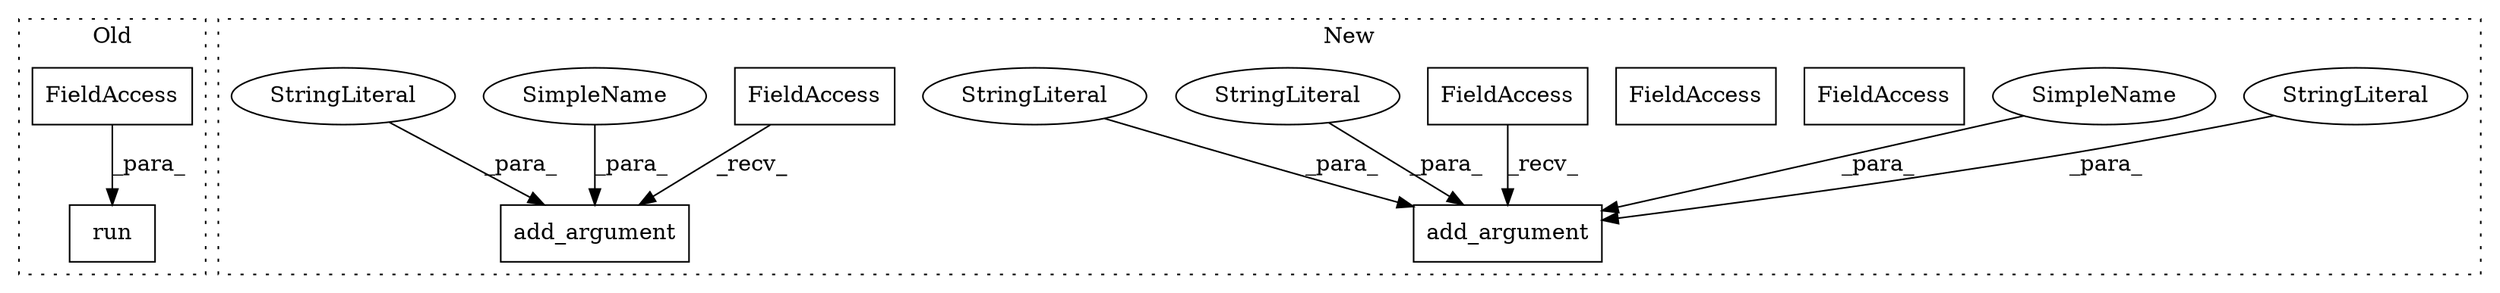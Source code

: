 digraph G {
subgraph cluster0 {
1 [label="run" a="32" s="4273,4307" l="4,1" shape="box"];
7 [label="FieldAccess" a="22" s="4294" l="4" shape="box"];
label = "Old";
style="dotted";
}
subgraph cluster1 {
2 [label="add_argument" a="32" s="5350,5539" l="13,1" shape="box"];
3 [label="StringLiteral" a="45" s="5396" l="143" shape="ellipse"];
4 [label="StringLiteral" a="45" s="5387" l="8" shape="ellipse"];
5 [label="FieldAccess" a="22" s="5343" l="6" shape="box"];
6 [label="FieldAccess" a="22" s="5015" l="6" shape="box"];
8 [label="add_argument" a="32" s="5022,5334" l="13,1" shape="box"];
9 [label="StringLiteral" a="45" s="5035" l="16" shape="ellipse"];
10 [label="StringLiteral" a="45" s="5363" l="16" shape="ellipse"];
11 [label="SimpleName" a="42" s="5052" l="6" shape="ellipse"];
12 [label="SimpleName" a="42" s="5380" l="6" shape="ellipse"];
13 [label="FieldAccess" a="22" s="5343" l="6" shape="box"];
14 [label="FieldAccess" a="22" s="5015" l="6" shape="box"];
label = "New";
style="dotted";
}
3 -> 2 [label="_para_"];
4 -> 2 [label="_para_"];
7 -> 1 [label="_para_"];
9 -> 8 [label="_para_"];
10 -> 2 [label="_para_"];
11 -> 8 [label="_para_"];
12 -> 2 [label="_para_"];
13 -> 2 [label="_recv_"];
14 -> 8 [label="_recv_"];
}